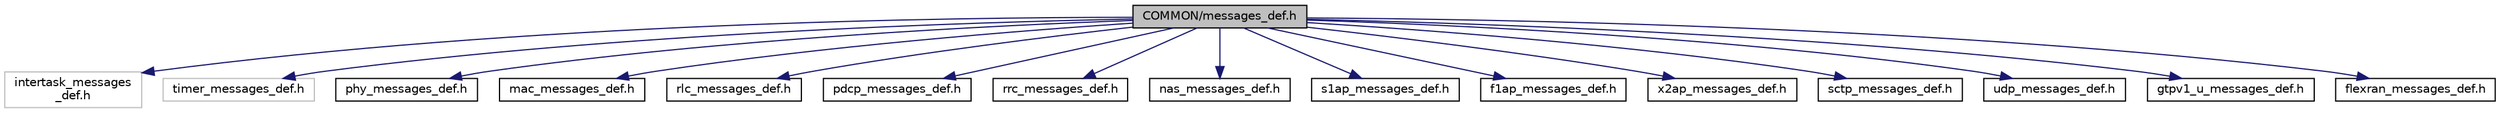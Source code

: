 digraph "COMMON/messages_def.h"
{
 // LATEX_PDF_SIZE
  edge [fontname="Helvetica",fontsize="10",labelfontname="Helvetica",labelfontsize="10"];
  node [fontname="Helvetica",fontsize="10",shape=record];
  Node1 [label="COMMON/messages_def.h",height=0.2,width=0.4,color="black", fillcolor="grey75", style="filled", fontcolor="black",tooltip=" "];
  Node1 -> Node2 [color="midnightblue",fontsize="10",style="solid",fontname="Helvetica"];
  Node2 [label="intertask_messages\l_def.h",height=0.2,width=0.4,color="grey75", fillcolor="white", style="filled",tooltip=" "];
  Node1 -> Node3 [color="midnightblue",fontsize="10",style="solid",fontname="Helvetica"];
  Node3 [label="timer_messages_def.h",height=0.2,width=0.4,color="grey75", fillcolor="white", style="filled",tooltip=" "];
  Node1 -> Node4 [color="midnightblue",fontsize="10",style="solid",fontname="Helvetica"];
  Node4 [label="phy_messages_def.h",height=0.2,width=0.4,color="black", fillcolor="white", style="filled",URL="$phy__messages__def_8h.html",tooltip=" "];
  Node1 -> Node5 [color="midnightblue",fontsize="10",style="solid",fontname="Helvetica"];
  Node5 [label="mac_messages_def.h",height=0.2,width=0.4,color="black", fillcolor="white", style="filled",URL="$mac__messages__def_8h.html",tooltip=" "];
  Node1 -> Node6 [color="midnightblue",fontsize="10",style="solid",fontname="Helvetica"];
  Node6 [label="rlc_messages_def.h",height=0.2,width=0.4,color="black", fillcolor="white", style="filled",URL="$rlc__messages__def_8h.html",tooltip=" "];
  Node1 -> Node7 [color="midnightblue",fontsize="10",style="solid",fontname="Helvetica"];
  Node7 [label="pdcp_messages_def.h",height=0.2,width=0.4,color="black", fillcolor="white", style="filled",URL="$pdcp__messages__def_8h.html",tooltip=" "];
  Node1 -> Node8 [color="midnightblue",fontsize="10",style="solid",fontname="Helvetica"];
  Node8 [label="rrc_messages_def.h",height=0.2,width=0.4,color="black", fillcolor="white", style="filled",URL="$rrc__messages__def_8h.html",tooltip=" "];
  Node1 -> Node9 [color="midnightblue",fontsize="10",style="solid",fontname="Helvetica"];
  Node9 [label="nas_messages_def.h",height=0.2,width=0.4,color="black", fillcolor="white", style="filled",URL="$nas__messages__def_8h.html",tooltip=" "];
  Node1 -> Node10 [color="midnightblue",fontsize="10",style="solid",fontname="Helvetica"];
  Node10 [label="s1ap_messages_def.h",height=0.2,width=0.4,color="black", fillcolor="white", style="filled",URL="$s1ap__messages__def_8h.html",tooltip=" "];
  Node1 -> Node11 [color="midnightblue",fontsize="10",style="solid",fontname="Helvetica"];
  Node11 [label="f1ap_messages_def.h",height=0.2,width=0.4,color="black", fillcolor="white", style="filled",URL="$f1ap__messages__def_8h.html",tooltip=" "];
  Node1 -> Node12 [color="midnightblue",fontsize="10",style="solid",fontname="Helvetica"];
  Node12 [label="x2ap_messages_def.h",height=0.2,width=0.4,color="black", fillcolor="white", style="filled",URL="$x2ap__messages__def_8h.html",tooltip=" "];
  Node1 -> Node13 [color="midnightblue",fontsize="10",style="solid",fontname="Helvetica"];
  Node13 [label="sctp_messages_def.h",height=0.2,width=0.4,color="black", fillcolor="white", style="filled",URL="$sctp__messages__def_8h.html",tooltip=" "];
  Node1 -> Node14 [color="midnightblue",fontsize="10",style="solid",fontname="Helvetica"];
  Node14 [label="udp_messages_def.h",height=0.2,width=0.4,color="black", fillcolor="white", style="filled",URL="$udp__messages__def_8h.html",tooltip=" "];
  Node1 -> Node15 [color="midnightblue",fontsize="10",style="solid",fontname="Helvetica"];
  Node15 [label="gtpv1_u_messages_def.h",height=0.2,width=0.4,color="black", fillcolor="white", style="filled",URL="$gtpv1__u__messages__def_8h.html",tooltip=" "];
  Node1 -> Node16 [color="midnightblue",fontsize="10",style="solid",fontname="Helvetica"];
  Node16 [label="flexran_messages_def.h",height=0.2,width=0.4,color="black", fillcolor="white", style="filled",URL="$flexran__messages__def_8h.html",tooltip=" "];
}

